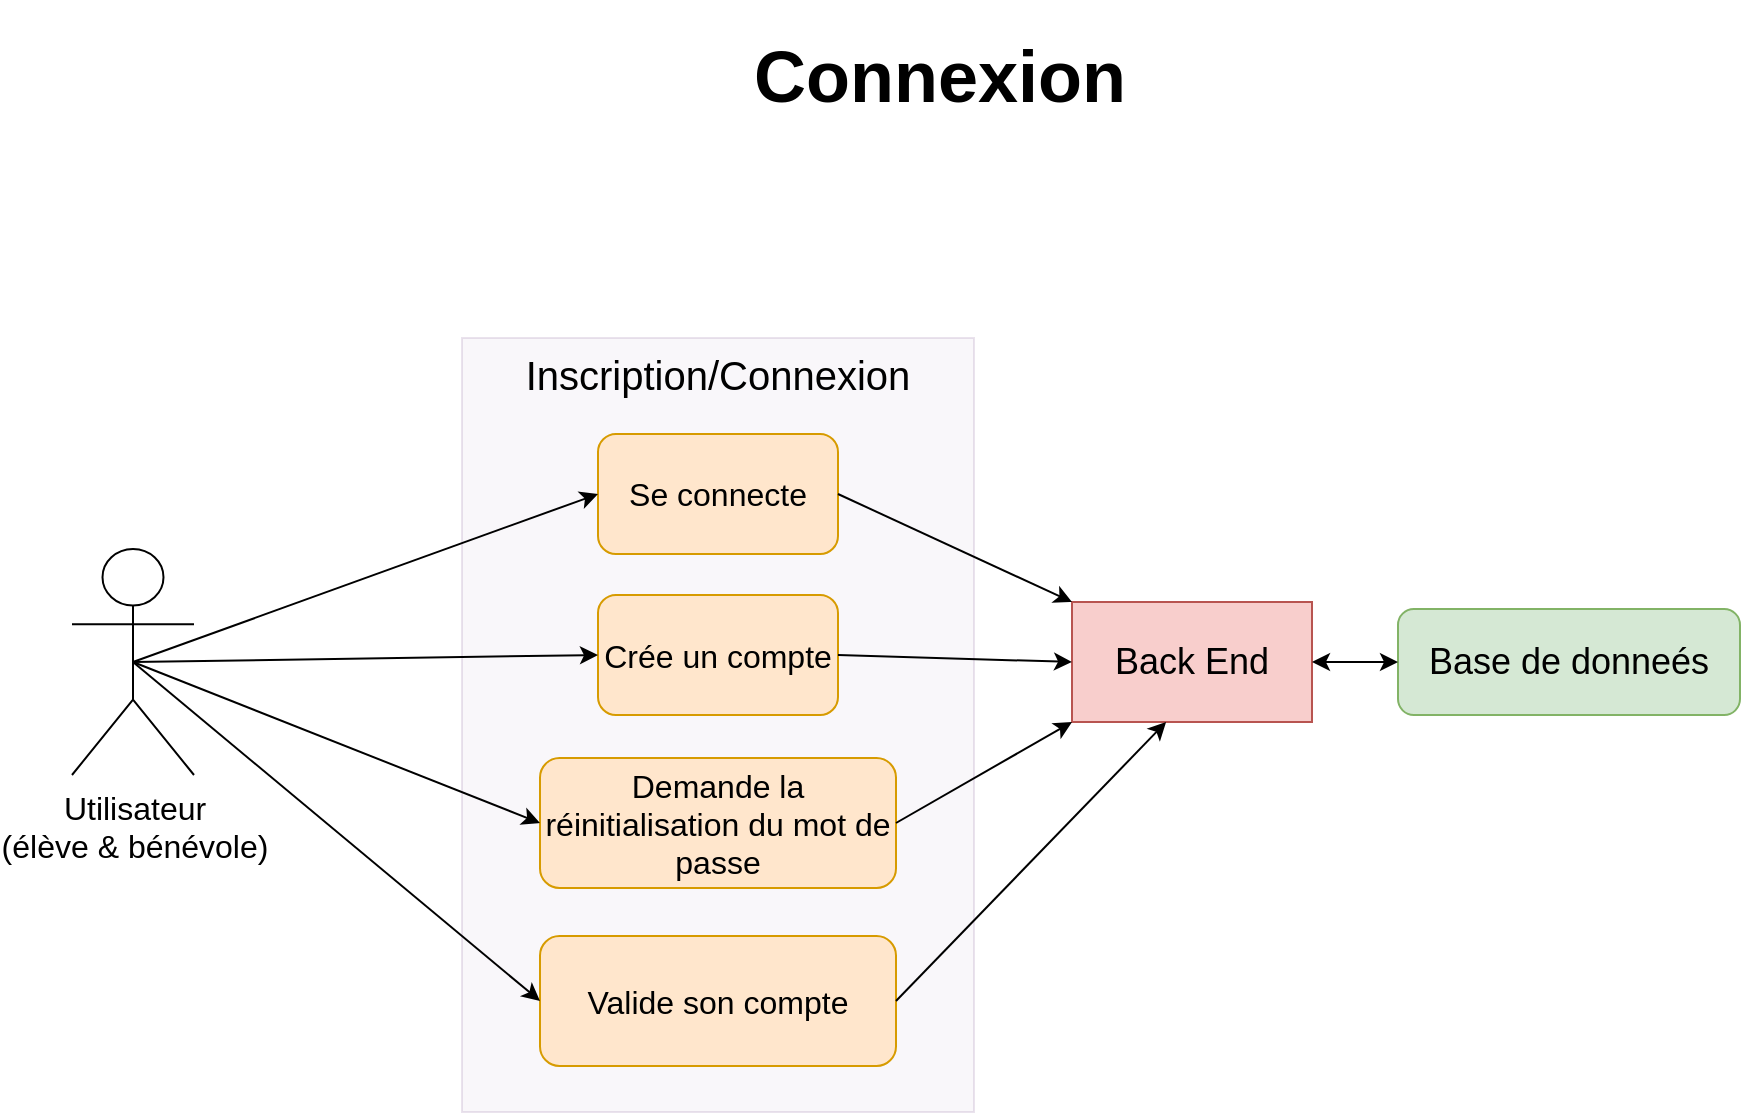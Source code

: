 <mxfile version="16.1.0" type="github">
  <diagram id="N_k3zZRlz12YxnI6ztA1" name="Page-1">
    <mxGraphModel dx="1422" dy="772" grid="0" gridSize="10" guides="1" tooltips="1" connect="1" arrows="1" fold="1" page="1" pageScale="1" pageWidth="1100" pageHeight="850" math="0" shadow="0">
      <root>
        <mxCell id="0" />
        <mxCell id="1" parent="0" />
        <mxCell id="hQIpClACPcJuGZhebZav-84" value="&lt;span&gt;&lt;font style=&quot;font-size: 20px&quot;&gt;Inscription/Connexion&lt;/font&gt;&lt;/span&gt;" style="rounded=0;whiteSpace=wrap;html=1;fontSize=18;strokeWidth=1;fillColor=#e1d5e7;strokeColor=#9673a6;opacity=20;verticalAlign=top;" vertex="1" parent="1">
          <mxGeometry x="311" y="287" width="256" height="387" as="geometry" />
        </mxCell>
        <mxCell id="hQIpClACPcJuGZhebZav-17" value="&lt;h1&gt;&lt;font style=&quot;font-size: 36px&quot;&gt;Connexion&lt;/font&gt;&lt;/h1&gt;" style="text;html=1;strokeColor=none;fillColor=none;align=center;verticalAlign=middle;whiteSpace=wrap;rounded=0;" vertex="1" parent="1">
          <mxGeometry x="496" y="141" width="108" height="30" as="geometry" />
        </mxCell>
        <mxCell id="hQIpClACPcJuGZhebZav-18" value="&lt;font style=&quot;font-size: 16px&quot;&gt;Utilisateur&lt;br&gt;(élève &amp;amp; bénévole)&lt;/font&gt;" style="shape=umlActor;verticalLabelPosition=bottom;verticalAlign=top;html=1;outlineConnect=0;fontSize=14;" vertex="1" parent="1">
          <mxGeometry x="116" y="392.5" width="61" height="113" as="geometry" />
        </mxCell>
        <mxCell id="hQIpClACPcJuGZhebZav-19" value="&lt;font style=&quot;font-size: 16px&quot;&gt;Se connecte&lt;/font&gt;" style="rounded=1;whiteSpace=wrap;html=1;fontSize=14;fillColor=#ffe6cc;strokeColor=#d79b00;" vertex="1" parent="1">
          <mxGeometry x="379" y="335" width="120" height="60" as="geometry" />
        </mxCell>
        <mxCell id="hQIpClACPcJuGZhebZav-20" value="&lt;font style=&quot;font-size: 16px&quot;&gt;Crée un compte&lt;/font&gt;" style="rounded=1;whiteSpace=wrap;html=1;fontSize=14;fillColor=#ffe6cc;strokeColor=#d79b00;" vertex="1" parent="1">
          <mxGeometry x="379" y="415.5" width="120" height="60" as="geometry" />
        </mxCell>
        <mxCell id="hQIpClACPcJuGZhebZav-24" value="" style="endArrow=classic;html=1;rounded=0;fontSize=18;curved=1;entryX=0;entryY=0.5;entryDx=0;entryDy=0;exitX=0.5;exitY=0.5;exitDx=0;exitDy=0;exitPerimeter=0;" edge="1" parent="1" source="hQIpClACPcJuGZhebZav-18" target="hQIpClACPcJuGZhebZav-19">
          <mxGeometry width="50" height="50" relative="1" as="geometry">
            <mxPoint x="211" y="351" as="sourcePoint" />
            <mxPoint x="313" y="226" as="targetPoint" />
          </mxGeometry>
        </mxCell>
        <mxCell id="hQIpClACPcJuGZhebZav-25" value="" style="endArrow=classic;html=1;rounded=0;fontSize=18;entryX=0;entryY=0.5;entryDx=0;entryDy=0;curved=1;exitX=0.5;exitY=0.5;exitDx=0;exitDy=0;exitPerimeter=0;" edge="1" parent="1" source="hQIpClACPcJuGZhebZav-18" target="hQIpClACPcJuGZhebZav-20">
          <mxGeometry width="50" height="50" relative="1" as="geometry">
            <mxPoint x="205" y="453" as="sourcePoint" />
            <mxPoint x="307" y="452" as="targetPoint" />
          </mxGeometry>
        </mxCell>
        <mxCell id="hQIpClACPcJuGZhebZav-34" value="&lt;font style=&quot;font-size: 16px&quot;&gt;Demande la réinitialisation du mot de passe&lt;/font&gt;" style="rounded=1;whiteSpace=wrap;html=1;fontSize=14;fillColor=#ffe6cc;strokeColor=#d79b00;" vertex="1" parent="1">
          <mxGeometry x="350" y="497" width="178" height="65" as="geometry" />
        </mxCell>
        <mxCell id="hQIpClACPcJuGZhebZav-36" value="" style="endArrow=classic;html=1;rounded=0;fontSize=18;curved=1;entryX=0;entryY=0.5;entryDx=0;entryDy=0;exitX=0.5;exitY=0.5;exitDx=0;exitDy=0;exitPerimeter=0;" edge="1" parent="1" source="hQIpClACPcJuGZhebZav-18" target="hQIpClACPcJuGZhebZav-34">
          <mxGeometry width="50" height="50" relative="1" as="geometry">
            <mxPoint x="223" y="546" as="sourcePoint" />
            <mxPoint x="312" y="667" as="targetPoint" />
          </mxGeometry>
        </mxCell>
        <mxCell id="hQIpClACPcJuGZhebZav-66" value="&lt;font style=&quot;font-size: 18px&quot;&gt;Back End&lt;/font&gt;" style="rounded=0;whiteSpace=wrap;html=1;fontSize=10;fillColor=#f8cecc;strokeColor=#b85450;" vertex="1" parent="1">
          <mxGeometry x="616" y="419" width="120" height="60" as="geometry" />
        </mxCell>
        <mxCell id="hQIpClACPcJuGZhebZav-67" value="&lt;span&gt;Base de donneés&lt;/span&gt;" style="rounded=1;whiteSpace=wrap;html=1;fontSize=18;fillColor=#d5e8d4;strokeColor=#82b366;strokeWidth=1;" vertex="1" parent="1">
          <mxGeometry x="779" y="422.5" width="171" height="53" as="geometry" />
        </mxCell>
        <mxCell id="hQIpClACPcJuGZhebZav-70" value="" style="endArrow=classic;startArrow=classic;html=1;rounded=0;fontSize=18;entryX=0;entryY=0.5;entryDx=0;entryDy=0;exitX=1;exitY=0.5;exitDx=0;exitDy=0;curved=1;" edge="1" parent="1" source="hQIpClACPcJuGZhebZav-66" target="hQIpClACPcJuGZhebZav-67">
          <mxGeometry width="50" height="50" relative="1" as="geometry">
            <mxPoint x="600" y="394.5" as="sourcePoint" />
            <mxPoint x="650" y="344.5" as="targetPoint" />
          </mxGeometry>
        </mxCell>
        <mxCell id="hQIpClACPcJuGZhebZav-75" value="" style="endArrow=classic;html=1;rounded=0;fontSize=18;exitX=1;exitY=0.5;exitDx=0;exitDy=0;entryX=0;entryY=0.5;entryDx=0;entryDy=0;curved=1;" edge="1" parent="1" source="hQIpClACPcJuGZhebZav-20" target="hQIpClACPcJuGZhebZav-66">
          <mxGeometry width="50" height="50" relative="1" as="geometry">
            <mxPoint x="660.926" y="449.548" as="sourcePoint" />
            <mxPoint x="625" y="354" as="targetPoint" />
          </mxGeometry>
        </mxCell>
        <mxCell id="hQIpClACPcJuGZhebZav-79" value="" style="endArrow=classic;html=1;rounded=0;fontSize=18;exitX=1;exitY=0.5;exitDx=0;exitDy=0;entryX=0;entryY=0;entryDx=0;entryDy=0;curved=1;" edge="1" parent="1" source="hQIpClACPcJuGZhebZav-19" target="hQIpClACPcJuGZhebZav-66">
          <mxGeometry width="50" height="50" relative="1" as="geometry">
            <mxPoint x="507" y="256" as="sourcePoint" />
            <mxPoint x="760" y="418" as="targetPoint" />
          </mxGeometry>
        </mxCell>
        <mxCell id="hQIpClACPcJuGZhebZav-81" value="" style="endArrow=classic;html=1;rounded=0;fontSize=18;entryX=0;entryY=1;entryDx=0;entryDy=0;curved=1;exitX=1;exitY=0.5;exitDx=0;exitDy=0;" edge="1" parent="1" source="hQIpClACPcJuGZhebZav-34" target="hQIpClACPcJuGZhebZav-66">
          <mxGeometry width="50" height="50" relative="1" as="geometry">
            <mxPoint x="612.082" y="589.807" as="sourcePoint" />
            <mxPoint x="778.919" y="452.976" as="targetPoint" />
          </mxGeometry>
        </mxCell>
        <mxCell id="hQIpClACPcJuGZhebZav-86" value="&lt;font style=&quot;font-size: 16px&quot;&gt;Valide son compte&lt;/font&gt;" style="rounded=1;whiteSpace=wrap;html=1;fontSize=14;fillColor=#ffe6cc;strokeColor=#d79b00;" vertex="1" parent="1">
          <mxGeometry x="350" y="586" width="178" height="65" as="geometry" />
        </mxCell>
        <mxCell id="hQIpClACPcJuGZhebZav-87" value="" style="endArrow=classic;html=1;rounded=0;fontSize=18;curved=1;exitX=0.5;exitY=0.5;exitDx=0;exitDy=0;exitPerimeter=0;entryX=0;entryY=0.5;entryDx=0;entryDy=0;" edge="1" parent="1" source="hQIpClACPcJuGZhebZav-18" target="hQIpClACPcJuGZhebZav-86">
          <mxGeometry width="50" height="50" relative="1" as="geometry">
            <mxPoint x="156.5" y="459" as="sourcePoint" />
            <mxPoint x="358" y="541.5" as="targetPoint" />
          </mxGeometry>
        </mxCell>
        <mxCell id="hQIpClACPcJuGZhebZav-88" value="" style="endArrow=classic;html=1;rounded=0;fontSize=18;entryX=0.392;entryY=1;entryDx=0;entryDy=0;curved=1;exitX=1;exitY=0.5;exitDx=0;exitDy=0;entryPerimeter=0;" edge="1" parent="1" source="hQIpClACPcJuGZhebZav-86" target="hQIpClACPcJuGZhebZav-66">
          <mxGeometry width="50" height="50" relative="1" as="geometry">
            <mxPoint x="536" y="525.25" as="sourcePoint" />
            <mxPoint x="845" y="483" as="targetPoint" />
          </mxGeometry>
        </mxCell>
      </root>
    </mxGraphModel>
  </diagram>
</mxfile>
